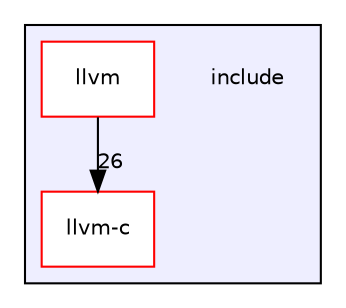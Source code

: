 digraph "include" {
  bgcolor=transparent;
  compound=true
  node [ fontsize="10", fontname="Helvetica"];
  edge [ labelfontsize="10", labelfontname="Helvetica"];
  subgraph clusterdir_d44c64559bbebec7f509842c48db8b23 {
    graph [ bgcolor="#eeeeff", pencolor="black", label="" URL="dir_d44c64559bbebec7f509842c48db8b23.html"];
    dir_d44c64559bbebec7f509842c48db8b23 [shape=plaintext label="include"];
    dir_dcde91663b8816e1e2311938ccd8f690 [shape=box label="llvm" color="red" fillcolor="white" style="filled" URL="dir_dcde91663b8816e1e2311938ccd8f690.html"];
    dir_db1e4f1ef1b4536ff54becd23c94e664 [shape=box label="llvm-c" color="red" fillcolor="white" style="filled" URL="dir_db1e4f1ef1b4536ff54becd23c94e664.html"];
  }
  dir_dcde91663b8816e1e2311938ccd8f690->dir_db1e4f1ef1b4536ff54becd23c94e664 [headlabel="26", labeldistance=1.5 headhref="dir_000006_000002.html"];
}
